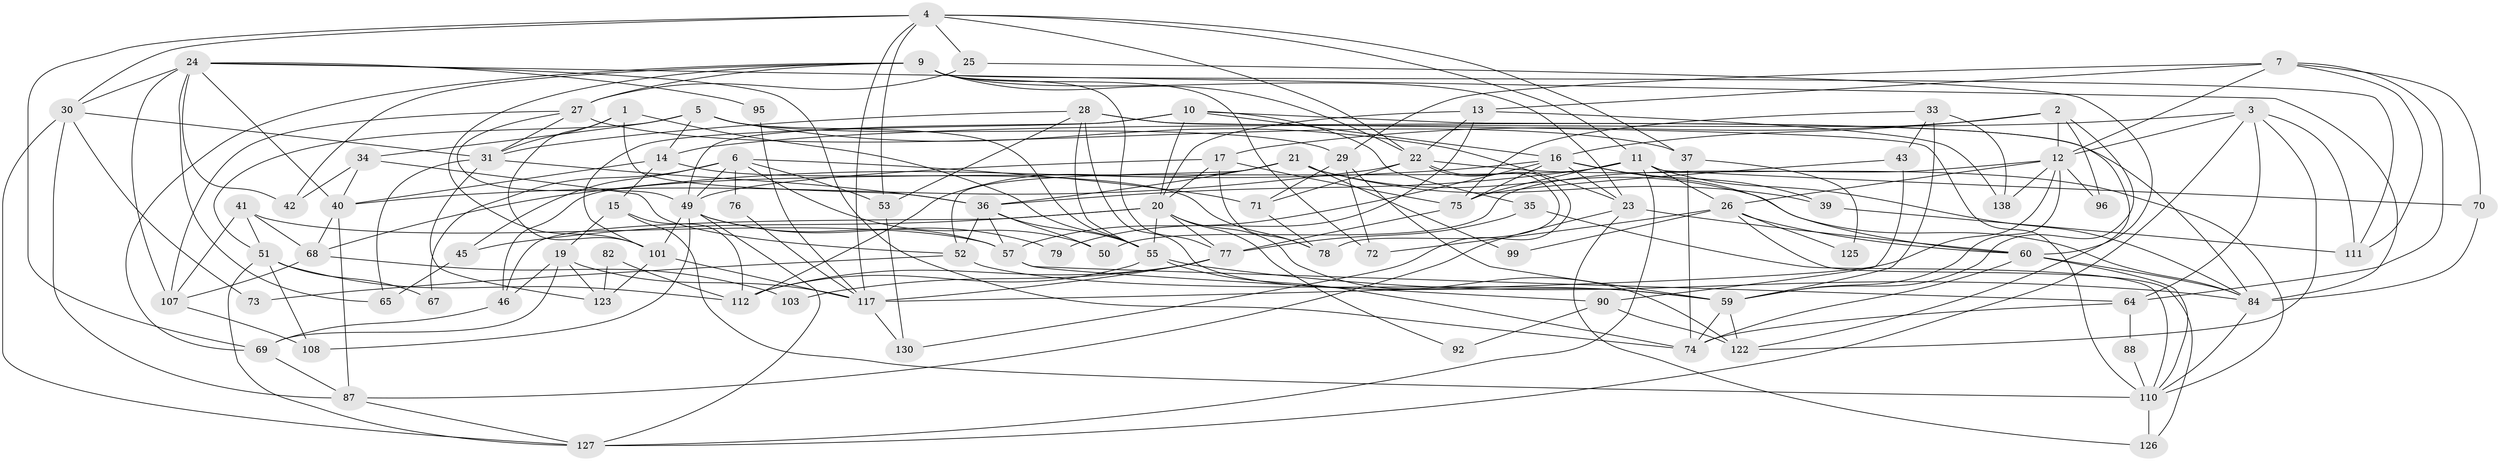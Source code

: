 // original degree distribution, {4: 0.21428571428571427, 7: 0.02857142857142857, 6: 0.10714285714285714, 3: 0.29285714285714287, 5: 0.22142857142857142, 8: 0.007142857142857143, 2: 0.12857142857142856}
// Generated by graph-tools (version 1.1) at 2025/41/03/06/25 10:41:57]
// undirected, 89 vertices, 222 edges
graph export_dot {
graph [start="1"]
  node [color=gray90,style=filled];
  1;
  2 [super="+131"];
  3 [super="+8"];
  4 [super="+104"];
  5 [super="+44"];
  6 [super="+94"];
  7 [super="+38"];
  9 [super="+32"];
  10 [super="+83"];
  11 [super="+140"];
  12 [super="+47"];
  13 [super="+118"];
  14 [super="+109"];
  15;
  16 [super="+18"];
  17 [super="+54"];
  19 [super="+61"];
  20 [super="+134"];
  21 [super="+48"];
  22 [super="+80"];
  23 [super="+97"];
  24 [super="+135"];
  25 [super="+62"];
  26 [super="+66"];
  27 [super="+58"];
  28 [super="+106"];
  29;
  30 [super="+81"];
  31 [super="+139"];
  33;
  34 [super="+120"];
  35;
  36 [super="+102"];
  37;
  39 [super="+129"];
  40 [super="+113"];
  41;
  42;
  43;
  45;
  46 [super="+114"];
  49 [super="+116"];
  50;
  51;
  52 [super="+56"];
  53 [super="+105"];
  55 [super="+121"];
  57 [super="+63"];
  59 [super="+136"];
  60 [super="+132"];
  64 [super="+98"];
  65;
  67;
  68 [super="+89"];
  69;
  70;
  71 [super="+85"];
  72;
  73;
  74 [super="+93"];
  75 [super="+86"];
  76;
  77 [super="+137"];
  78 [super="+115"];
  79;
  82;
  84 [super="+91"];
  87 [super="+100"];
  88;
  90;
  92;
  95;
  96;
  99;
  101 [super="+124"];
  103;
  107;
  108;
  110 [super="+119"];
  111;
  112;
  117 [super="+128"];
  122;
  123;
  125;
  126;
  127 [super="+133"];
  130;
  138;
  1 -- 36;
  1 -- 55;
  1 -- 101;
  1 -- 31;
  2 -- 96;
  2 -- 17;
  2 -- 16;
  2 -- 12;
  2 -- 59;
  3 -- 122;
  3 -- 14;
  3 -- 111;
  3 -- 64;
  3 -- 12 [weight=2];
  3 -- 127;
  4 -- 11;
  4 -- 37;
  4 -- 25;
  4 -- 22;
  4 -- 30;
  4 -- 117;
  4 -- 53;
  4 -- 69;
  5 -- 55;
  5 -- 14;
  5 -- 51;
  5 -- 23;
  5 -- 29;
  5 -- 34;
  6 -- 50;
  6 -- 45;
  6 -- 76;
  6 -- 67;
  6 -- 53;
  6 -- 49;
  6 -- 71;
  7 -- 29;
  7 -- 111;
  7 -- 64;
  7 -- 70;
  7 -- 13;
  7 -- 12;
  9 -- 22;
  9 -- 72;
  9 -- 101;
  9 -- 69;
  9 -- 42;
  9 -- 111;
  9 -- 77;
  9 -- 27;
  9 -- 23;
  10 -- 20;
  10 -- 122;
  10 -- 16;
  10 -- 35;
  10 -- 101;
  10 -- 49;
  11 -- 36;
  11 -- 46;
  11 -- 75;
  11 -- 84;
  11 -- 70;
  11 -- 26;
  11 -- 127;
  12 -- 26;
  12 -- 96;
  12 -- 117 [weight=2];
  12 -- 138;
  12 -- 50;
  12 -- 59;
  13 -- 22;
  13 -- 79;
  13 -- 138;
  13 -- 20;
  14 -- 15;
  14 -- 78;
  14 -- 40;
  15 -- 110;
  15 -- 112;
  15 -- 19;
  16 -- 39;
  16 -- 68;
  16 -- 75;
  16 -- 23;
  16 -- 60;
  16 -- 57;
  17 -- 20;
  17 -- 75;
  17 -- 78;
  17 -- 49;
  19 -- 123;
  19 -- 69;
  19 -- 117;
  19 -- 46;
  20 -- 46;
  20 -- 77;
  20 -- 92;
  20 -- 122;
  20 -- 45;
  20 -- 55;
  21 -- 112;
  21 -- 39;
  21 -- 99;
  21 -- 52;
  21 -- 84;
  21 -- 36;
  22 -- 130;
  22 -- 71;
  22 -- 110;
  22 -- 78;
  22 -- 40;
  23 -- 87;
  23 -- 126;
  23 -- 60;
  24 -- 65;
  24 -- 107;
  24 -- 42;
  24 -- 95;
  24 -- 84;
  24 -- 40;
  24 -- 30;
  24 -- 74;
  25 -- 27 [weight=2];
  25 -- 60;
  26 -- 125;
  26 -- 126;
  26 -- 99;
  26 -- 72;
  26 -- 60;
  27 -- 31;
  27 -- 49;
  27 -- 37;
  27 -- 107;
  28 -- 110 [weight=2];
  28 -- 53;
  28 -- 55;
  28 -- 31;
  28 -- 59;
  28 -- 84;
  29 -- 72;
  29 -- 71;
  29 -- 59;
  30 -- 127;
  30 -- 73;
  30 -- 31;
  30 -- 87;
  31 -- 65;
  31 -- 123;
  31 -- 36;
  33 -- 138;
  33 -- 59;
  33 -- 43;
  33 -- 75;
  34 -- 40;
  34 -- 42;
  34 -- 52;
  35 -- 110;
  35 -- 77;
  36 -- 50;
  36 -- 52;
  36 -- 57;
  36 -- 55;
  37 -- 125;
  37 -- 74;
  39 -- 111;
  40 -- 87;
  40 -- 68;
  41 -- 51;
  41 -- 107;
  41 -- 68;
  41 -- 57;
  43 -- 90;
  43 -- 75;
  45 -- 65;
  46 -- 69;
  49 -- 57;
  49 -- 108;
  49 -- 101;
  49 -- 127;
  49 -- 79;
  51 -- 108;
  51 -- 67;
  51 -- 112;
  51 -- 127;
  52 -- 59 [weight=2];
  52 -- 73;
  53 -- 130;
  55 -- 84;
  55 -- 112;
  55 -- 74;
  57 -- 90;
  57 -- 64;
  59 -- 122;
  59 -- 74;
  60 -- 84;
  60 -- 74;
  60 -- 110;
  64 -- 74;
  64 -- 88;
  68 -- 103;
  68 -- 107;
  69 -- 87;
  70 -- 84;
  71 -- 78;
  75 -- 77 [weight=2];
  76 -- 117;
  77 -- 112;
  77 -- 103;
  77 -- 117;
  82 -- 123;
  82 -- 112;
  84 -- 110;
  87 -- 127;
  88 -- 110;
  90 -- 122;
  90 -- 92;
  95 -- 117;
  101 -- 117;
  101 -- 123;
  107 -- 108;
  110 -- 126;
  117 -- 130;
}
